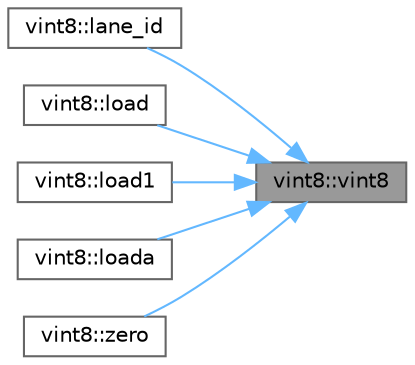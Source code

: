 digraph "vint8::vint8"
{
 // LATEX_PDF_SIZE
  bgcolor="transparent";
  edge [fontname=Helvetica,fontsize=10,labelfontname=Helvetica,labelfontsize=10];
  node [fontname=Helvetica,fontsize=10,shape=box,height=0.2,width=0.4];
  rankdir="RL";
  Node1 [id="Node000001",label="vint8::vint8",height=0.2,width=0.4,color="gray40", fillcolor="grey60", style="filled", fontcolor="black",tooltip="Construct from zero-initialized value."];
  Node1 -> Node2 [id="edge1_Node000001_Node000002",dir="back",color="steelblue1",style="solid",tooltip=" "];
  Node2 [id="Node000002",label="vint8::lane_id",height=0.2,width=0.4,color="grey40", fillcolor="white", style="filled",URL="$structvint8.html#ac039bb01378b472df484ac30e7f061ce",tooltip="Factory that returns a vector containing the lane IDs."];
  Node1 -> Node3 [id="edge2_Node000001_Node000003",dir="back",color="steelblue1",style="solid",tooltip=" "];
  Node3 [id="Node000003",label="vint8::load",height=0.2,width=0.4,color="grey40", fillcolor="white", style="filled",URL="$structvint8.html#aded32c56d70f945f052838be670ef072",tooltip="Factory that returns a vector loaded from unaligned memory."];
  Node1 -> Node4 [id="edge3_Node000001_Node000004",dir="back",color="steelblue1",style="solid",tooltip=" "];
  Node4 [id="Node000004",label="vint8::load1",height=0.2,width=0.4,color="grey40", fillcolor="white", style="filled",URL="$structvint8.html#a6bb8e1dbdc1cafa65aaea8cf5b0c9607",tooltip="Factory that returns a replicated scalar loaded from memory."];
  Node1 -> Node5 [id="edge4_Node000001_Node000005",dir="back",color="steelblue1",style="solid",tooltip=" "];
  Node5 [id="Node000005",label="vint8::loada",height=0.2,width=0.4,color="grey40", fillcolor="white", style="filled",URL="$structvint8.html#a45ae46d70496e150a7564acf24b6e8ee",tooltip="Factory that returns a vector loaded from 32B aligned memory."];
  Node1 -> Node6 [id="edge5_Node000001_Node000006",dir="back",color="steelblue1",style="solid",tooltip=" "];
  Node6 [id="Node000006",label="vint8::zero",height=0.2,width=0.4,color="grey40", fillcolor="white", style="filled",URL="$structvint8.html#af5b4dfb23d46500b4c9605969db5a9a1",tooltip="Factory that returns a vector of zeros."];
}
